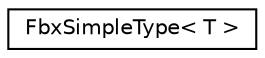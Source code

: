 digraph "クラス階層図"
{
  edge [fontname="Helvetica",fontsize="10",labelfontname="Helvetica",labelfontsize="10"];
  node [fontname="Helvetica",fontsize="10",shape=record];
  rankdir="LR";
  Node0 [label="FbxSimpleType\< T \>",height=0.2,width=0.4,color="black", fillcolor="white", style="filled",URL="$struct_fbx_simple_type.html"];
}
